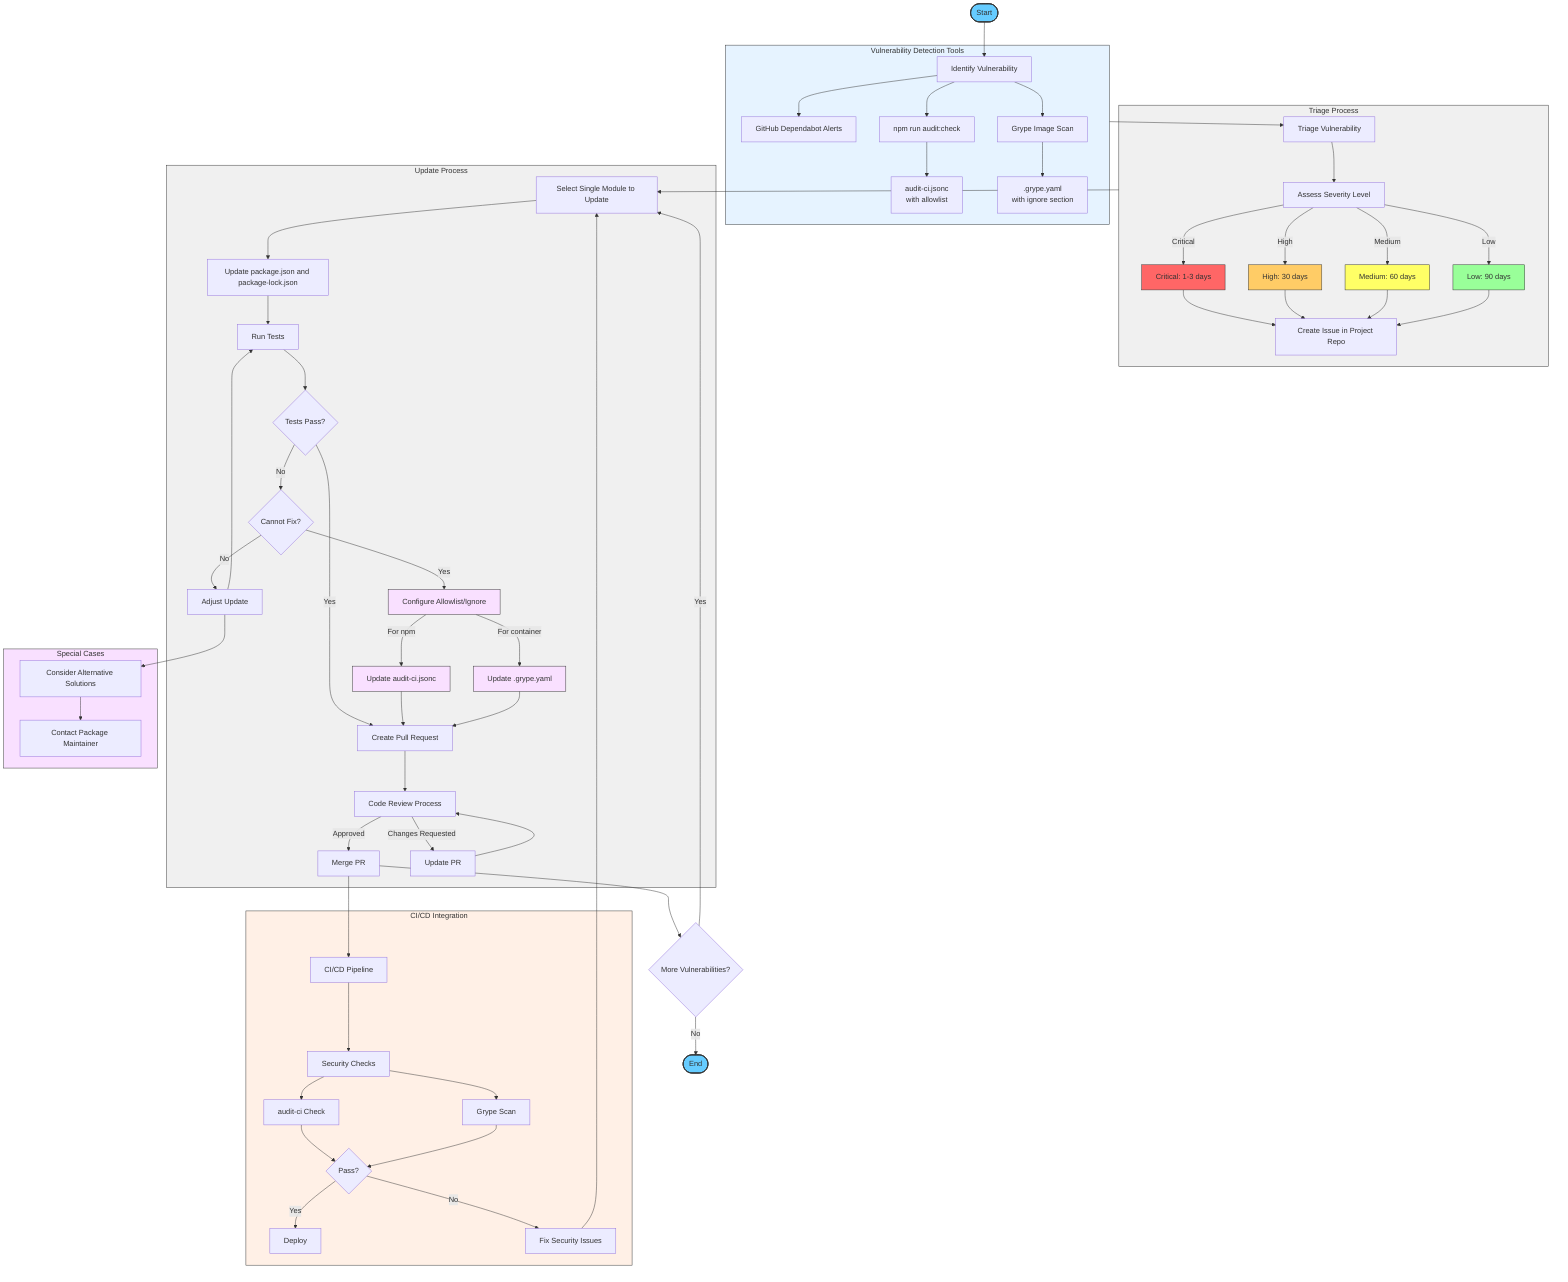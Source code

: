 flowchart TD
    Start([Start]) --> Identify[Identify Vulnerability]
    
    subgraph DetectionTools["Vulnerability Detection Tools"]
        Identify --> Dependabot[GitHub Dependabot Alerts]
        Identify --> AuditCI[npm run audit:check]
        Identify --> Grype[Grype Image Scan]
        
        AuditCI --> AuditCIConfig[audit-ci.jsonc<br>with allowlist]
        Grype --> GrypeConfig[.grype.yaml<br>with ignore section]
    end
    
    DetectionTools --> Triage[Triage Vulnerability]
    
    subgraph TriageProcess["Triage Process"]
        Triage --> AssessSeverity[Assess Severity Level]
        AssessSeverity --> |"Critical"| Critical[Critical: 1-3 days]
        AssessSeverity --> |"High"| High[High: 30 days]
        AssessSeverity --> |"Medium"| Medium[Medium: 60 days]
        AssessSeverity --> |"Low"| Low[Low: 90 days]
        Critical --> CreateIssue
        High --> CreateIssue
        Medium --> CreateIssue
        Low --> CreateIssue
        CreateIssue[Create Issue in Project Repo]
    end
    
    TriageProcess --> SelectModule[Select Single Module to Update]
    
    subgraph UpdateProcess["Update Process"]
        SelectModule --> UpdatePackage[Update package.json and package-lock.json]
        UpdatePackage --> RunTests[Run Tests]
        RunTests --> TestDecision{Tests Pass?}
        TestDecision --> |"Yes"| CreatePR[Create Pull Request]
        TestDecision --> |"No"| RemediationOptions{Cannot Fix?}
        RemediationOptions --> |"No"| AdjustUpdate[Adjust Update]
        AdjustUpdate --> RunTests
        RemediationOptions --> |"Yes"| ConfigureAllowlist[Configure Allowlist/Ignore]
        ConfigureAllowlist --> |"For npm"| UpdateAuditCI[Update audit-ci.jsonc]
        ConfigureAllowlist --> |"For container"| UpdateGrype[Update .grype.yaml]
        UpdateAuditCI --> CreatePR
        UpdateGrype --> CreatePR
        CreatePR --> ReviewPR[Code Review Process]
        ReviewPR --> |"Approved"| MergePR[Merge PR]
        ReviewPR --> |"Changes Requested"| UpdatePR[Update PR]
        UpdatePR --> ReviewPR
    end
    
    MergePR --> MoreVulnerabilities{More Vulnerabilities?}
    MoreVulnerabilities --> |"Yes"| SelectModule
    MoreVulnerabilities --> |"No"| End([End])
    
    subgraph SpecialCases["Special Cases"]
        AdjustUpdate --> AssessAlternatives[Consider Alternative Solutions]
        AssessAlternatives --> ContactMaintainer[Contact Package Maintainer]
    end
    
    subgraph CI_CDIntegration["CI/CD Integration"]
        MergePR --> CI_CD[CI/CD Pipeline]
        CI_CD --> SecurityChecks[Security Checks]
        SecurityChecks --> AuditCICheck[audit-ci Check]
        SecurityChecks --> GrypeCheck[Grype Scan]
        AuditCICheck --> PipelineResult
        GrypeCheck --> PipelineResult
        PipelineResult{Pass?}
        PipelineResult --> |"Yes"| Deploy[Deploy]
        PipelineResult --> |"No"| FixSecurityIssues[Fix Security Issues]
        FixSecurityIssues --> SelectModule
    end
    
    style Start fill:#66ccff,stroke:#333,stroke-width:2px
    style End fill:#66ccff,stroke:#333,stroke-width:2px
    style Critical fill:#ff6666,stroke:#333,stroke-width:1px
    style High fill:#ffcc66,stroke:#333,stroke-width:1px
    style Medium fill:#ffff66,stroke:#333,stroke-width:1px
    style Low fill:#99ff99,stroke:#333,stroke-width:1px
    style TriageProcess fill:#f0f0f0,stroke:#333,stroke-width:1px
    style UpdateProcess fill:#f0f0f0,stroke:#333,stroke-width:1px
    style SpecialCases fill:#f9e0ff,stroke:#333,stroke-width:1px
    style DetectionTools fill:#e6f3ff,stroke:#333,stroke-width:1px
    style CI_CDIntegration fill:#fff0e6,stroke:#333,stroke-width:1px
    style ConfigureAllowlist fill:#f9e0ff,stroke:#333,stroke-width:1px
    style UpdateAuditCI fill:#f9e0ff,stroke:#333,stroke-width:1px
    style UpdateGrype fill:#f9e0ff,stroke:#333,stroke-width:1px